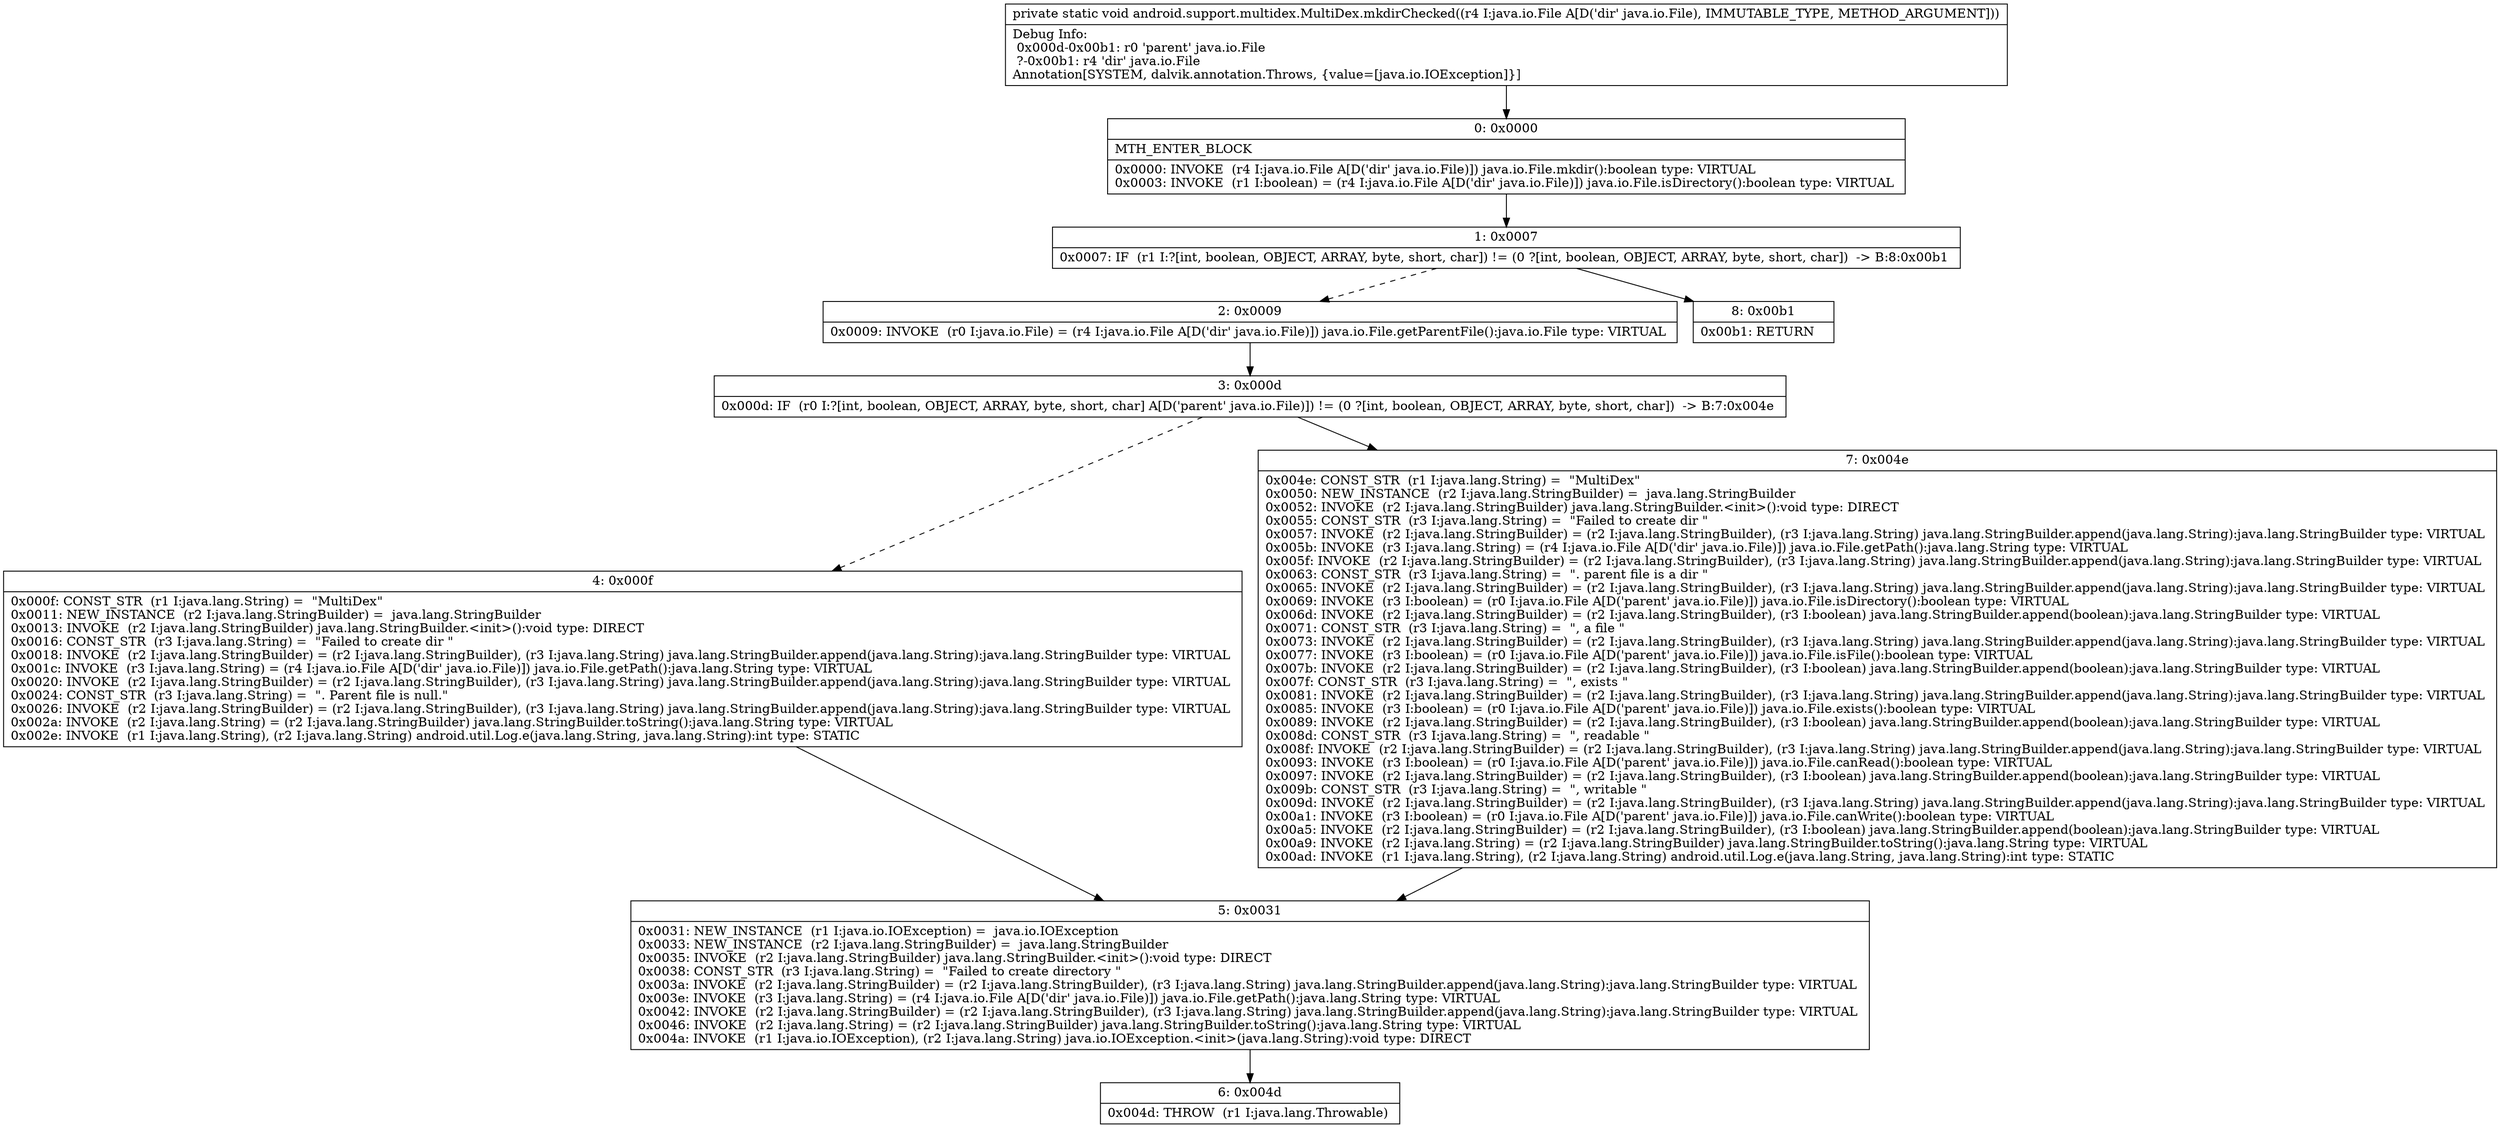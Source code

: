 digraph "CFG forandroid.support.multidex.MultiDex.mkdirChecked(Ljava\/io\/File;)V" {
Node_0 [shape=record,label="{0\:\ 0x0000|MTH_ENTER_BLOCK\l|0x0000: INVOKE  (r4 I:java.io.File A[D('dir' java.io.File)]) java.io.File.mkdir():boolean type: VIRTUAL \l0x0003: INVOKE  (r1 I:boolean) = (r4 I:java.io.File A[D('dir' java.io.File)]) java.io.File.isDirectory():boolean type: VIRTUAL \l}"];
Node_1 [shape=record,label="{1\:\ 0x0007|0x0007: IF  (r1 I:?[int, boolean, OBJECT, ARRAY, byte, short, char]) != (0 ?[int, boolean, OBJECT, ARRAY, byte, short, char])  \-\> B:8:0x00b1 \l}"];
Node_2 [shape=record,label="{2\:\ 0x0009|0x0009: INVOKE  (r0 I:java.io.File) = (r4 I:java.io.File A[D('dir' java.io.File)]) java.io.File.getParentFile():java.io.File type: VIRTUAL \l}"];
Node_3 [shape=record,label="{3\:\ 0x000d|0x000d: IF  (r0 I:?[int, boolean, OBJECT, ARRAY, byte, short, char] A[D('parent' java.io.File)]) != (0 ?[int, boolean, OBJECT, ARRAY, byte, short, char])  \-\> B:7:0x004e \l}"];
Node_4 [shape=record,label="{4\:\ 0x000f|0x000f: CONST_STR  (r1 I:java.lang.String) =  \"MultiDex\" \l0x0011: NEW_INSTANCE  (r2 I:java.lang.StringBuilder) =  java.lang.StringBuilder \l0x0013: INVOKE  (r2 I:java.lang.StringBuilder) java.lang.StringBuilder.\<init\>():void type: DIRECT \l0x0016: CONST_STR  (r3 I:java.lang.String) =  \"Failed to create dir \" \l0x0018: INVOKE  (r2 I:java.lang.StringBuilder) = (r2 I:java.lang.StringBuilder), (r3 I:java.lang.String) java.lang.StringBuilder.append(java.lang.String):java.lang.StringBuilder type: VIRTUAL \l0x001c: INVOKE  (r3 I:java.lang.String) = (r4 I:java.io.File A[D('dir' java.io.File)]) java.io.File.getPath():java.lang.String type: VIRTUAL \l0x0020: INVOKE  (r2 I:java.lang.StringBuilder) = (r2 I:java.lang.StringBuilder), (r3 I:java.lang.String) java.lang.StringBuilder.append(java.lang.String):java.lang.StringBuilder type: VIRTUAL \l0x0024: CONST_STR  (r3 I:java.lang.String) =  \". Parent file is null.\" \l0x0026: INVOKE  (r2 I:java.lang.StringBuilder) = (r2 I:java.lang.StringBuilder), (r3 I:java.lang.String) java.lang.StringBuilder.append(java.lang.String):java.lang.StringBuilder type: VIRTUAL \l0x002a: INVOKE  (r2 I:java.lang.String) = (r2 I:java.lang.StringBuilder) java.lang.StringBuilder.toString():java.lang.String type: VIRTUAL \l0x002e: INVOKE  (r1 I:java.lang.String), (r2 I:java.lang.String) android.util.Log.e(java.lang.String, java.lang.String):int type: STATIC \l}"];
Node_5 [shape=record,label="{5\:\ 0x0031|0x0031: NEW_INSTANCE  (r1 I:java.io.IOException) =  java.io.IOException \l0x0033: NEW_INSTANCE  (r2 I:java.lang.StringBuilder) =  java.lang.StringBuilder \l0x0035: INVOKE  (r2 I:java.lang.StringBuilder) java.lang.StringBuilder.\<init\>():void type: DIRECT \l0x0038: CONST_STR  (r3 I:java.lang.String) =  \"Failed to create directory \" \l0x003a: INVOKE  (r2 I:java.lang.StringBuilder) = (r2 I:java.lang.StringBuilder), (r3 I:java.lang.String) java.lang.StringBuilder.append(java.lang.String):java.lang.StringBuilder type: VIRTUAL \l0x003e: INVOKE  (r3 I:java.lang.String) = (r4 I:java.io.File A[D('dir' java.io.File)]) java.io.File.getPath():java.lang.String type: VIRTUAL \l0x0042: INVOKE  (r2 I:java.lang.StringBuilder) = (r2 I:java.lang.StringBuilder), (r3 I:java.lang.String) java.lang.StringBuilder.append(java.lang.String):java.lang.StringBuilder type: VIRTUAL \l0x0046: INVOKE  (r2 I:java.lang.String) = (r2 I:java.lang.StringBuilder) java.lang.StringBuilder.toString():java.lang.String type: VIRTUAL \l0x004a: INVOKE  (r1 I:java.io.IOException), (r2 I:java.lang.String) java.io.IOException.\<init\>(java.lang.String):void type: DIRECT \l}"];
Node_6 [shape=record,label="{6\:\ 0x004d|0x004d: THROW  (r1 I:java.lang.Throwable) \l}"];
Node_7 [shape=record,label="{7\:\ 0x004e|0x004e: CONST_STR  (r1 I:java.lang.String) =  \"MultiDex\" \l0x0050: NEW_INSTANCE  (r2 I:java.lang.StringBuilder) =  java.lang.StringBuilder \l0x0052: INVOKE  (r2 I:java.lang.StringBuilder) java.lang.StringBuilder.\<init\>():void type: DIRECT \l0x0055: CONST_STR  (r3 I:java.lang.String) =  \"Failed to create dir \" \l0x0057: INVOKE  (r2 I:java.lang.StringBuilder) = (r2 I:java.lang.StringBuilder), (r3 I:java.lang.String) java.lang.StringBuilder.append(java.lang.String):java.lang.StringBuilder type: VIRTUAL \l0x005b: INVOKE  (r3 I:java.lang.String) = (r4 I:java.io.File A[D('dir' java.io.File)]) java.io.File.getPath():java.lang.String type: VIRTUAL \l0x005f: INVOKE  (r2 I:java.lang.StringBuilder) = (r2 I:java.lang.StringBuilder), (r3 I:java.lang.String) java.lang.StringBuilder.append(java.lang.String):java.lang.StringBuilder type: VIRTUAL \l0x0063: CONST_STR  (r3 I:java.lang.String) =  \". parent file is a dir \" \l0x0065: INVOKE  (r2 I:java.lang.StringBuilder) = (r2 I:java.lang.StringBuilder), (r3 I:java.lang.String) java.lang.StringBuilder.append(java.lang.String):java.lang.StringBuilder type: VIRTUAL \l0x0069: INVOKE  (r3 I:boolean) = (r0 I:java.io.File A[D('parent' java.io.File)]) java.io.File.isDirectory():boolean type: VIRTUAL \l0x006d: INVOKE  (r2 I:java.lang.StringBuilder) = (r2 I:java.lang.StringBuilder), (r3 I:boolean) java.lang.StringBuilder.append(boolean):java.lang.StringBuilder type: VIRTUAL \l0x0071: CONST_STR  (r3 I:java.lang.String) =  \", a file \" \l0x0073: INVOKE  (r2 I:java.lang.StringBuilder) = (r2 I:java.lang.StringBuilder), (r3 I:java.lang.String) java.lang.StringBuilder.append(java.lang.String):java.lang.StringBuilder type: VIRTUAL \l0x0077: INVOKE  (r3 I:boolean) = (r0 I:java.io.File A[D('parent' java.io.File)]) java.io.File.isFile():boolean type: VIRTUAL \l0x007b: INVOKE  (r2 I:java.lang.StringBuilder) = (r2 I:java.lang.StringBuilder), (r3 I:boolean) java.lang.StringBuilder.append(boolean):java.lang.StringBuilder type: VIRTUAL \l0x007f: CONST_STR  (r3 I:java.lang.String) =  \", exists \" \l0x0081: INVOKE  (r2 I:java.lang.StringBuilder) = (r2 I:java.lang.StringBuilder), (r3 I:java.lang.String) java.lang.StringBuilder.append(java.lang.String):java.lang.StringBuilder type: VIRTUAL \l0x0085: INVOKE  (r3 I:boolean) = (r0 I:java.io.File A[D('parent' java.io.File)]) java.io.File.exists():boolean type: VIRTUAL \l0x0089: INVOKE  (r2 I:java.lang.StringBuilder) = (r2 I:java.lang.StringBuilder), (r3 I:boolean) java.lang.StringBuilder.append(boolean):java.lang.StringBuilder type: VIRTUAL \l0x008d: CONST_STR  (r3 I:java.lang.String) =  \", readable \" \l0x008f: INVOKE  (r2 I:java.lang.StringBuilder) = (r2 I:java.lang.StringBuilder), (r3 I:java.lang.String) java.lang.StringBuilder.append(java.lang.String):java.lang.StringBuilder type: VIRTUAL \l0x0093: INVOKE  (r3 I:boolean) = (r0 I:java.io.File A[D('parent' java.io.File)]) java.io.File.canRead():boolean type: VIRTUAL \l0x0097: INVOKE  (r2 I:java.lang.StringBuilder) = (r2 I:java.lang.StringBuilder), (r3 I:boolean) java.lang.StringBuilder.append(boolean):java.lang.StringBuilder type: VIRTUAL \l0x009b: CONST_STR  (r3 I:java.lang.String) =  \", writable \" \l0x009d: INVOKE  (r2 I:java.lang.StringBuilder) = (r2 I:java.lang.StringBuilder), (r3 I:java.lang.String) java.lang.StringBuilder.append(java.lang.String):java.lang.StringBuilder type: VIRTUAL \l0x00a1: INVOKE  (r3 I:boolean) = (r0 I:java.io.File A[D('parent' java.io.File)]) java.io.File.canWrite():boolean type: VIRTUAL \l0x00a5: INVOKE  (r2 I:java.lang.StringBuilder) = (r2 I:java.lang.StringBuilder), (r3 I:boolean) java.lang.StringBuilder.append(boolean):java.lang.StringBuilder type: VIRTUAL \l0x00a9: INVOKE  (r2 I:java.lang.String) = (r2 I:java.lang.StringBuilder) java.lang.StringBuilder.toString():java.lang.String type: VIRTUAL \l0x00ad: INVOKE  (r1 I:java.lang.String), (r2 I:java.lang.String) android.util.Log.e(java.lang.String, java.lang.String):int type: STATIC \l}"];
Node_8 [shape=record,label="{8\:\ 0x00b1|0x00b1: RETURN   \l}"];
MethodNode[shape=record,label="{private static void android.support.multidex.MultiDex.mkdirChecked((r4 I:java.io.File A[D('dir' java.io.File), IMMUTABLE_TYPE, METHOD_ARGUMENT]))  | Debug Info:\l  0x000d\-0x00b1: r0 'parent' java.io.File\l  ?\-0x00b1: r4 'dir' java.io.File\lAnnotation[SYSTEM, dalvik.annotation.Throws, \{value=[java.io.IOException]\}]\l}"];
MethodNode -> Node_0;
Node_0 -> Node_1;
Node_1 -> Node_2[style=dashed];
Node_1 -> Node_8;
Node_2 -> Node_3;
Node_3 -> Node_4[style=dashed];
Node_3 -> Node_7;
Node_4 -> Node_5;
Node_5 -> Node_6;
Node_7 -> Node_5;
}

